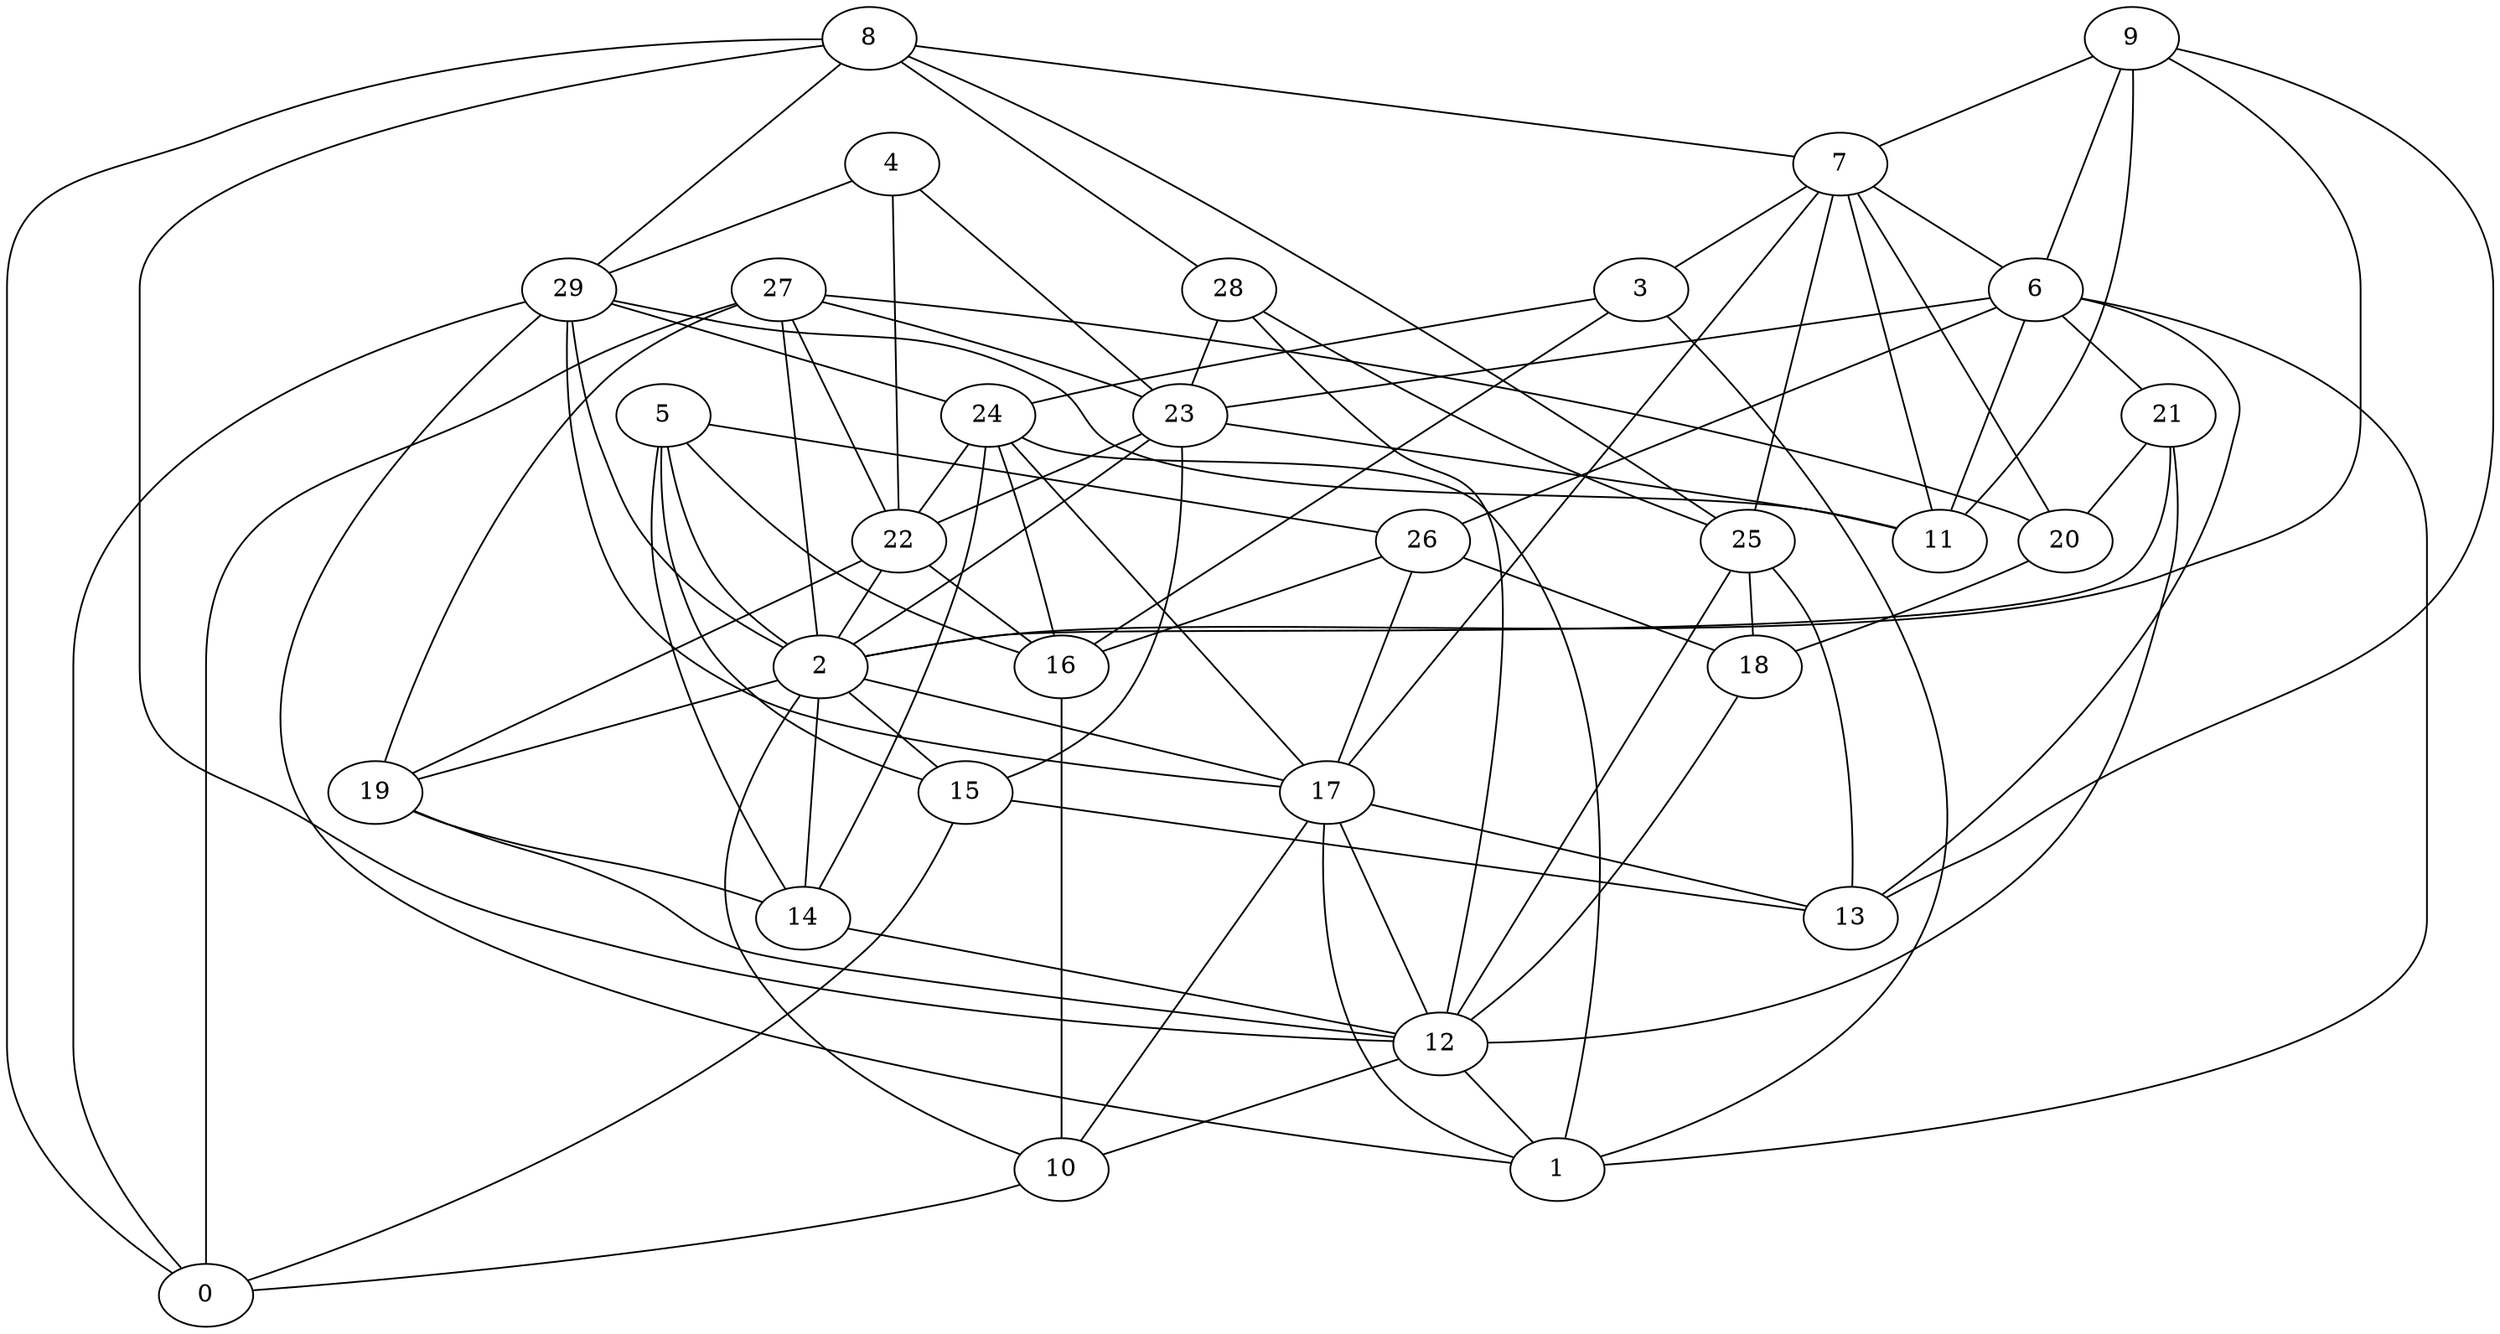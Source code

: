 digraph GG_graph {

subgraph G_graph {
edge [color = black]
"12" -> "1" [dir = none]
"4" -> "22" [dir = none]
"4" -> "23" [dir = none]
"4" -> "29" [dir = none]
"19" -> "14" [dir = none]
"19" -> "12" [dir = none]
"9" -> "2" [dir = none]
"9" -> "11" [dir = none]
"9" -> "13" [dir = none]
"9" -> "7" [dir = none]
"9" -> "6" [dir = none]
"22" -> "16" [dir = none]
"22" -> "19" [dir = none]
"22" -> "2" [dir = none]
"15" -> "13" [dir = none]
"15" -> "0" [dir = none]
"29" -> "17" [dir = none]
"29" -> "24" [dir = none]
"29" -> "11" [dir = none]
"29" -> "2" [dir = none]
"29" -> "0" [dir = none]
"29" -> "1" [dir = none]
"2" -> "15" [dir = none]
"2" -> "10" [dir = none]
"2" -> "14" [dir = none]
"2" -> "17" [dir = none]
"2" -> "19" [dir = none]
"25" -> "12" [dir = none]
"25" -> "13" [dir = none]
"25" -> "18" [dir = none]
"17" -> "10" [dir = none]
"17" -> "12" [dir = none]
"17" -> "13" [dir = none]
"17" -> "1" [dir = none]
"28" -> "12" [dir = none]
"28" -> "23" [dir = none]
"8" -> "12" [dir = none]
"8" -> "0" [dir = none]
"8" -> "29" [dir = none]
"8" -> "25" [dir = none]
"8" -> "28" [dir = none]
"8" -> "7" [dir = none]
"18" -> "12" [dir = none]
"24" -> "17" [dir = none]
"24" -> "14" [dir = none]
"24" -> "1" [dir = none]
"24" -> "22" [dir = none]
"24" -> "16" [dir = none]
"27" -> "0" [dir = none]
"27" -> "23" [dir = none]
"27" -> "22" [dir = none]
"27" -> "2" [dir = none]
"27" -> "19" [dir = none]
"27" -> "20" [dir = none]
"7" -> "3" [dir = none]
"7" -> "11" [dir = none]
"7" -> "25" [dir = none]
"7" -> "20" [dir = none]
"7" -> "6" [dir = none]
"7" -> "17" [dir = none]
"10" -> "0" [dir = none]
"6" -> "1" [dir = none]
"6" -> "11" [dir = none]
"6" -> "21" [dir = none]
"6" -> "26" [dir = none]
"6" -> "13" [dir = none]
"6" -> "23" [dir = none]
"3" -> "24" [dir = none]
"3" -> "1" [dir = none]
"3" -> "16" [dir = none]
"5" -> "15" [dir = none]
"5" -> "14" [dir = none]
"5" -> "2" [dir = none]
"5" -> "26" [dir = none]
"5" -> "16" [dir = none]
"26" -> "16" [dir = none]
"26" -> "17" [dir = none]
"26" -> "18" [dir = none]
"14" -> "12" [dir = none]
"23" -> "15" [dir = none]
"23" -> "22" [dir = none]
"23" -> "11" [dir = none]
"23" -> "2" [dir = none]
"21" -> "20" [dir = none]
"21" -> "12" [dir = none]
"21" -> "2" [dir = none]
"20" -> "18" [dir = none]
"16" -> "10" [dir = none]
"12" -> "10" [dir = none]
"28" -> "25" [dir = none]
}

}
